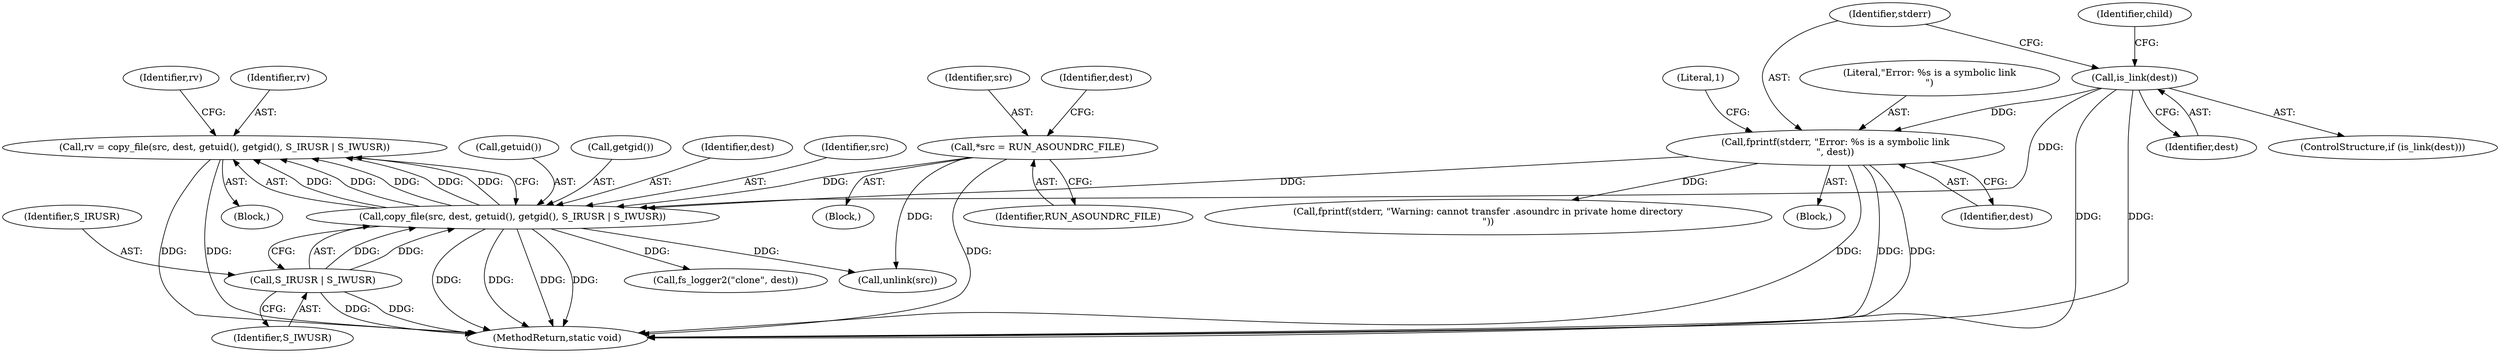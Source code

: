 digraph "0_firejail_b8a4ff9775318ca5e679183884a6a63f3da8f863@API" {
"1000149" [label="(Call,rv = copy_file(src, dest, getuid(), getgid(), S_IRUSR | S_IWUSR))"];
"1000151" [label="(Call,copy_file(src, dest, getuid(), getgid(), S_IRUSR | S_IWUSR))"];
"1000104" [label="(Call,*src = RUN_ASOUNDRC_FILE)"];
"1000122" [label="(Call,is_link(dest))"];
"1000125" [label="(Call,fprintf(stderr, \"Error: %s is a symbolic link\n\", dest))"];
"1000156" [label="(Call,S_IRUSR | S_IWUSR)"];
"1000155" [label="(Call,getgid())"];
"1000127" [label="(Literal,\"Error: %s is a symbolic link\n\")"];
"1000123" [label="(Identifier,dest)"];
"1000105" [label="(Identifier,src)"];
"1000145" [label="(Block,)"];
"1000130" [label="(Literal,1)"];
"1000157" [label="(Identifier,S_IRUSR)"];
"1000158" [label="(Identifier,S_IWUSR)"];
"1000161" [label="(Call,fprintf(stderr, \"Warning: cannot transfer .asoundrc in private home directory\n\"))"];
"1000149" [label="(Call,rv = copy_file(src, dest, getuid(), getgid(), S_IRUSR | S_IWUSR))"];
"1000151" [label="(Call,copy_file(src, dest, getuid(), getgid(), S_IRUSR | S_IWUSR))"];
"1000126" [label="(Identifier,stderr)"];
"1000133" [label="(Identifier,child)"];
"1000175" [label="(Call,unlink(src))"];
"1000125" [label="(Call,fprintf(stderr, \"Error: %s is a symbolic link\n\", dest))"];
"1000102" [label="(Block,)"];
"1000160" [label="(Identifier,rv)"];
"1000153" [label="(Identifier,dest)"];
"1000166" [label="(Call,fs_logger2(\"clone\", dest))"];
"1000106" [label="(Identifier,RUN_ASOUNDRC_FILE)"];
"1000150" [label="(Identifier,rv)"];
"1000112" [label="(Identifier,dest)"];
"1000124" [label="(Block,)"];
"1000177" [label="(MethodReturn,static void)"];
"1000128" [label="(Identifier,dest)"];
"1000104" [label="(Call,*src = RUN_ASOUNDRC_FILE)"];
"1000122" [label="(Call,is_link(dest))"];
"1000156" [label="(Call,S_IRUSR | S_IWUSR)"];
"1000121" [label="(ControlStructure,if (is_link(dest)))"];
"1000154" [label="(Call,getuid())"];
"1000152" [label="(Identifier,src)"];
"1000149" -> "1000145"  [label="AST: "];
"1000149" -> "1000151"  [label="CFG: "];
"1000150" -> "1000149"  [label="AST: "];
"1000151" -> "1000149"  [label="AST: "];
"1000160" -> "1000149"  [label="CFG: "];
"1000149" -> "1000177"  [label="DDG: "];
"1000149" -> "1000177"  [label="DDG: "];
"1000151" -> "1000149"  [label="DDG: "];
"1000151" -> "1000149"  [label="DDG: "];
"1000151" -> "1000149"  [label="DDG: "];
"1000151" -> "1000149"  [label="DDG: "];
"1000151" -> "1000149"  [label="DDG: "];
"1000151" -> "1000156"  [label="CFG: "];
"1000152" -> "1000151"  [label="AST: "];
"1000153" -> "1000151"  [label="AST: "];
"1000154" -> "1000151"  [label="AST: "];
"1000155" -> "1000151"  [label="AST: "];
"1000156" -> "1000151"  [label="AST: "];
"1000151" -> "1000177"  [label="DDG: "];
"1000151" -> "1000177"  [label="DDG: "];
"1000151" -> "1000177"  [label="DDG: "];
"1000151" -> "1000177"  [label="DDG: "];
"1000104" -> "1000151"  [label="DDG: "];
"1000122" -> "1000151"  [label="DDG: "];
"1000125" -> "1000151"  [label="DDG: "];
"1000156" -> "1000151"  [label="DDG: "];
"1000156" -> "1000151"  [label="DDG: "];
"1000151" -> "1000166"  [label="DDG: "];
"1000151" -> "1000175"  [label="DDG: "];
"1000104" -> "1000102"  [label="AST: "];
"1000104" -> "1000106"  [label="CFG: "];
"1000105" -> "1000104"  [label="AST: "];
"1000106" -> "1000104"  [label="AST: "];
"1000112" -> "1000104"  [label="CFG: "];
"1000104" -> "1000177"  [label="DDG: "];
"1000104" -> "1000175"  [label="DDG: "];
"1000122" -> "1000121"  [label="AST: "];
"1000122" -> "1000123"  [label="CFG: "];
"1000123" -> "1000122"  [label="AST: "];
"1000126" -> "1000122"  [label="CFG: "];
"1000133" -> "1000122"  [label="CFG: "];
"1000122" -> "1000177"  [label="DDG: "];
"1000122" -> "1000177"  [label="DDG: "];
"1000122" -> "1000125"  [label="DDG: "];
"1000125" -> "1000124"  [label="AST: "];
"1000125" -> "1000128"  [label="CFG: "];
"1000126" -> "1000125"  [label="AST: "];
"1000127" -> "1000125"  [label="AST: "];
"1000128" -> "1000125"  [label="AST: "];
"1000130" -> "1000125"  [label="CFG: "];
"1000125" -> "1000177"  [label="DDG: "];
"1000125" -> "1000177"  [label="DDG: "];
"1000125" -> "1000177"  [label="DDG: "];
"1000125" -> "1000161"  [label="DDG: "];
"1000156" -> "1000158"  [label="CFG: "];
"1000157" -> "1000156"  [label="AST: "];
"1000158" -> "1000156"  [label="AST: "];
"1000156" -> "1000177"  [label="DDG: "];
"1000156" -> "1000177"  [label="DDG: "];
}
